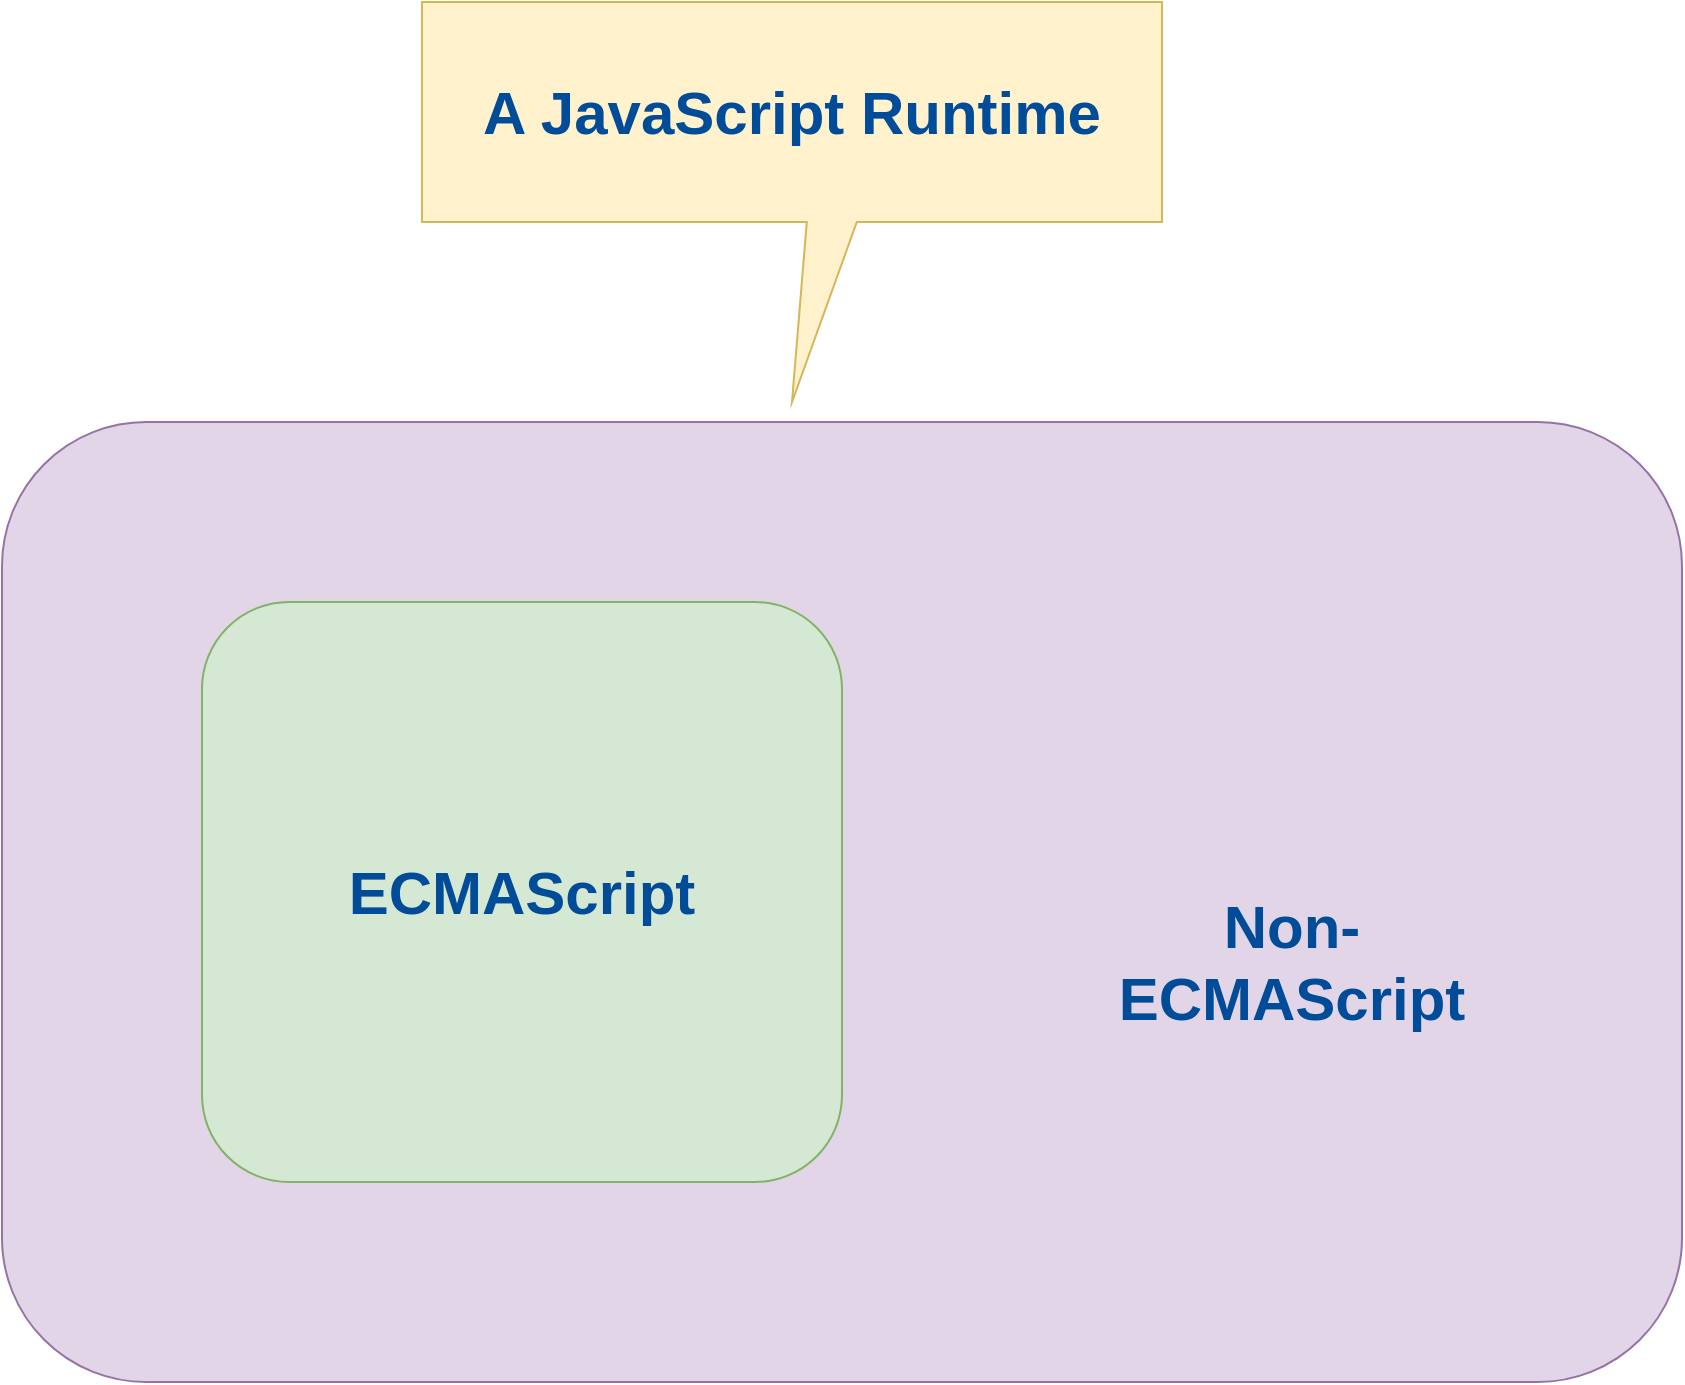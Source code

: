 <mxfile version="18.1.3" type="device"><diagram id="FfV-k_TSu0YEtrX5t16R" name="Page-1"><mxGraphModel dx="2396" dy="1316" grid="1" gridSize="10" guides="1" tooltips="1" connect="1" arrows="1" fold="1" page="1" pageScale="1" pageWidth="850" pageHeight="1100" math="0" shadow="0"><root><mxCell id="0"/><mxCell id="1" parent="0"/><mxCell id="cvEGUTQYkWbJ7LfG-uYF-3" value="" style="rounded=1;whiteSpace=wrap;html=1;fillColor=#e1d5e7;strokeColor=#9673a6;" vertex="1" parent="1"><mxGeometry x="370" y="280" width="840" height="480" as="geometry"/></mxCell><mxCell id="cvEGUTQYkWbJ7LfG-uYF-4" value="ECMAScript" style="rounded=1;whiteSpace=wrap;html=1;fillColor=#d5e8d4;strokeColor=#82b366;fontSize=30;fontColor=#004C99;fontStyle=1" vertex="1" parent="1"><mxGeometry x="470" y="370" width="320" height="290" as="geometry"/></mxCell><mxCell id="cvEGUTQYkWbJ7LfG-uYF-5" value="Non-ECMAScript" style="text;html=1;strokeColor=none;fillColor=none;align=center;verticalAlign=middle;whiteSpace=wrap;rounded=0;fontSize=30;fontStyle=1;fontColor=#004C99;" vertex="1" parent="1"><mxGeometry x="920" y="490" width="190" height="120" as="geometry"/></mxCell><mxCell id="cvEGUTQYkWbJ7LfG-uYF-6" value="A JavaScript Runtime" style="shape=callout;whiteSpace=wrap;html=1;perimeter=calloutPerimeter;fontSize=30;base=25;size=90;position=0.52;fillColor=#fff2cc;strokeColor=#d6b656;fontStyle=1;fontColor=#004C99;" vertex="1" parent="1"><mxGeometry x="580" y="70" width="370" height="200" as="geometry"/></mxCell></root></mxGraphModel></diagram></mxfile>